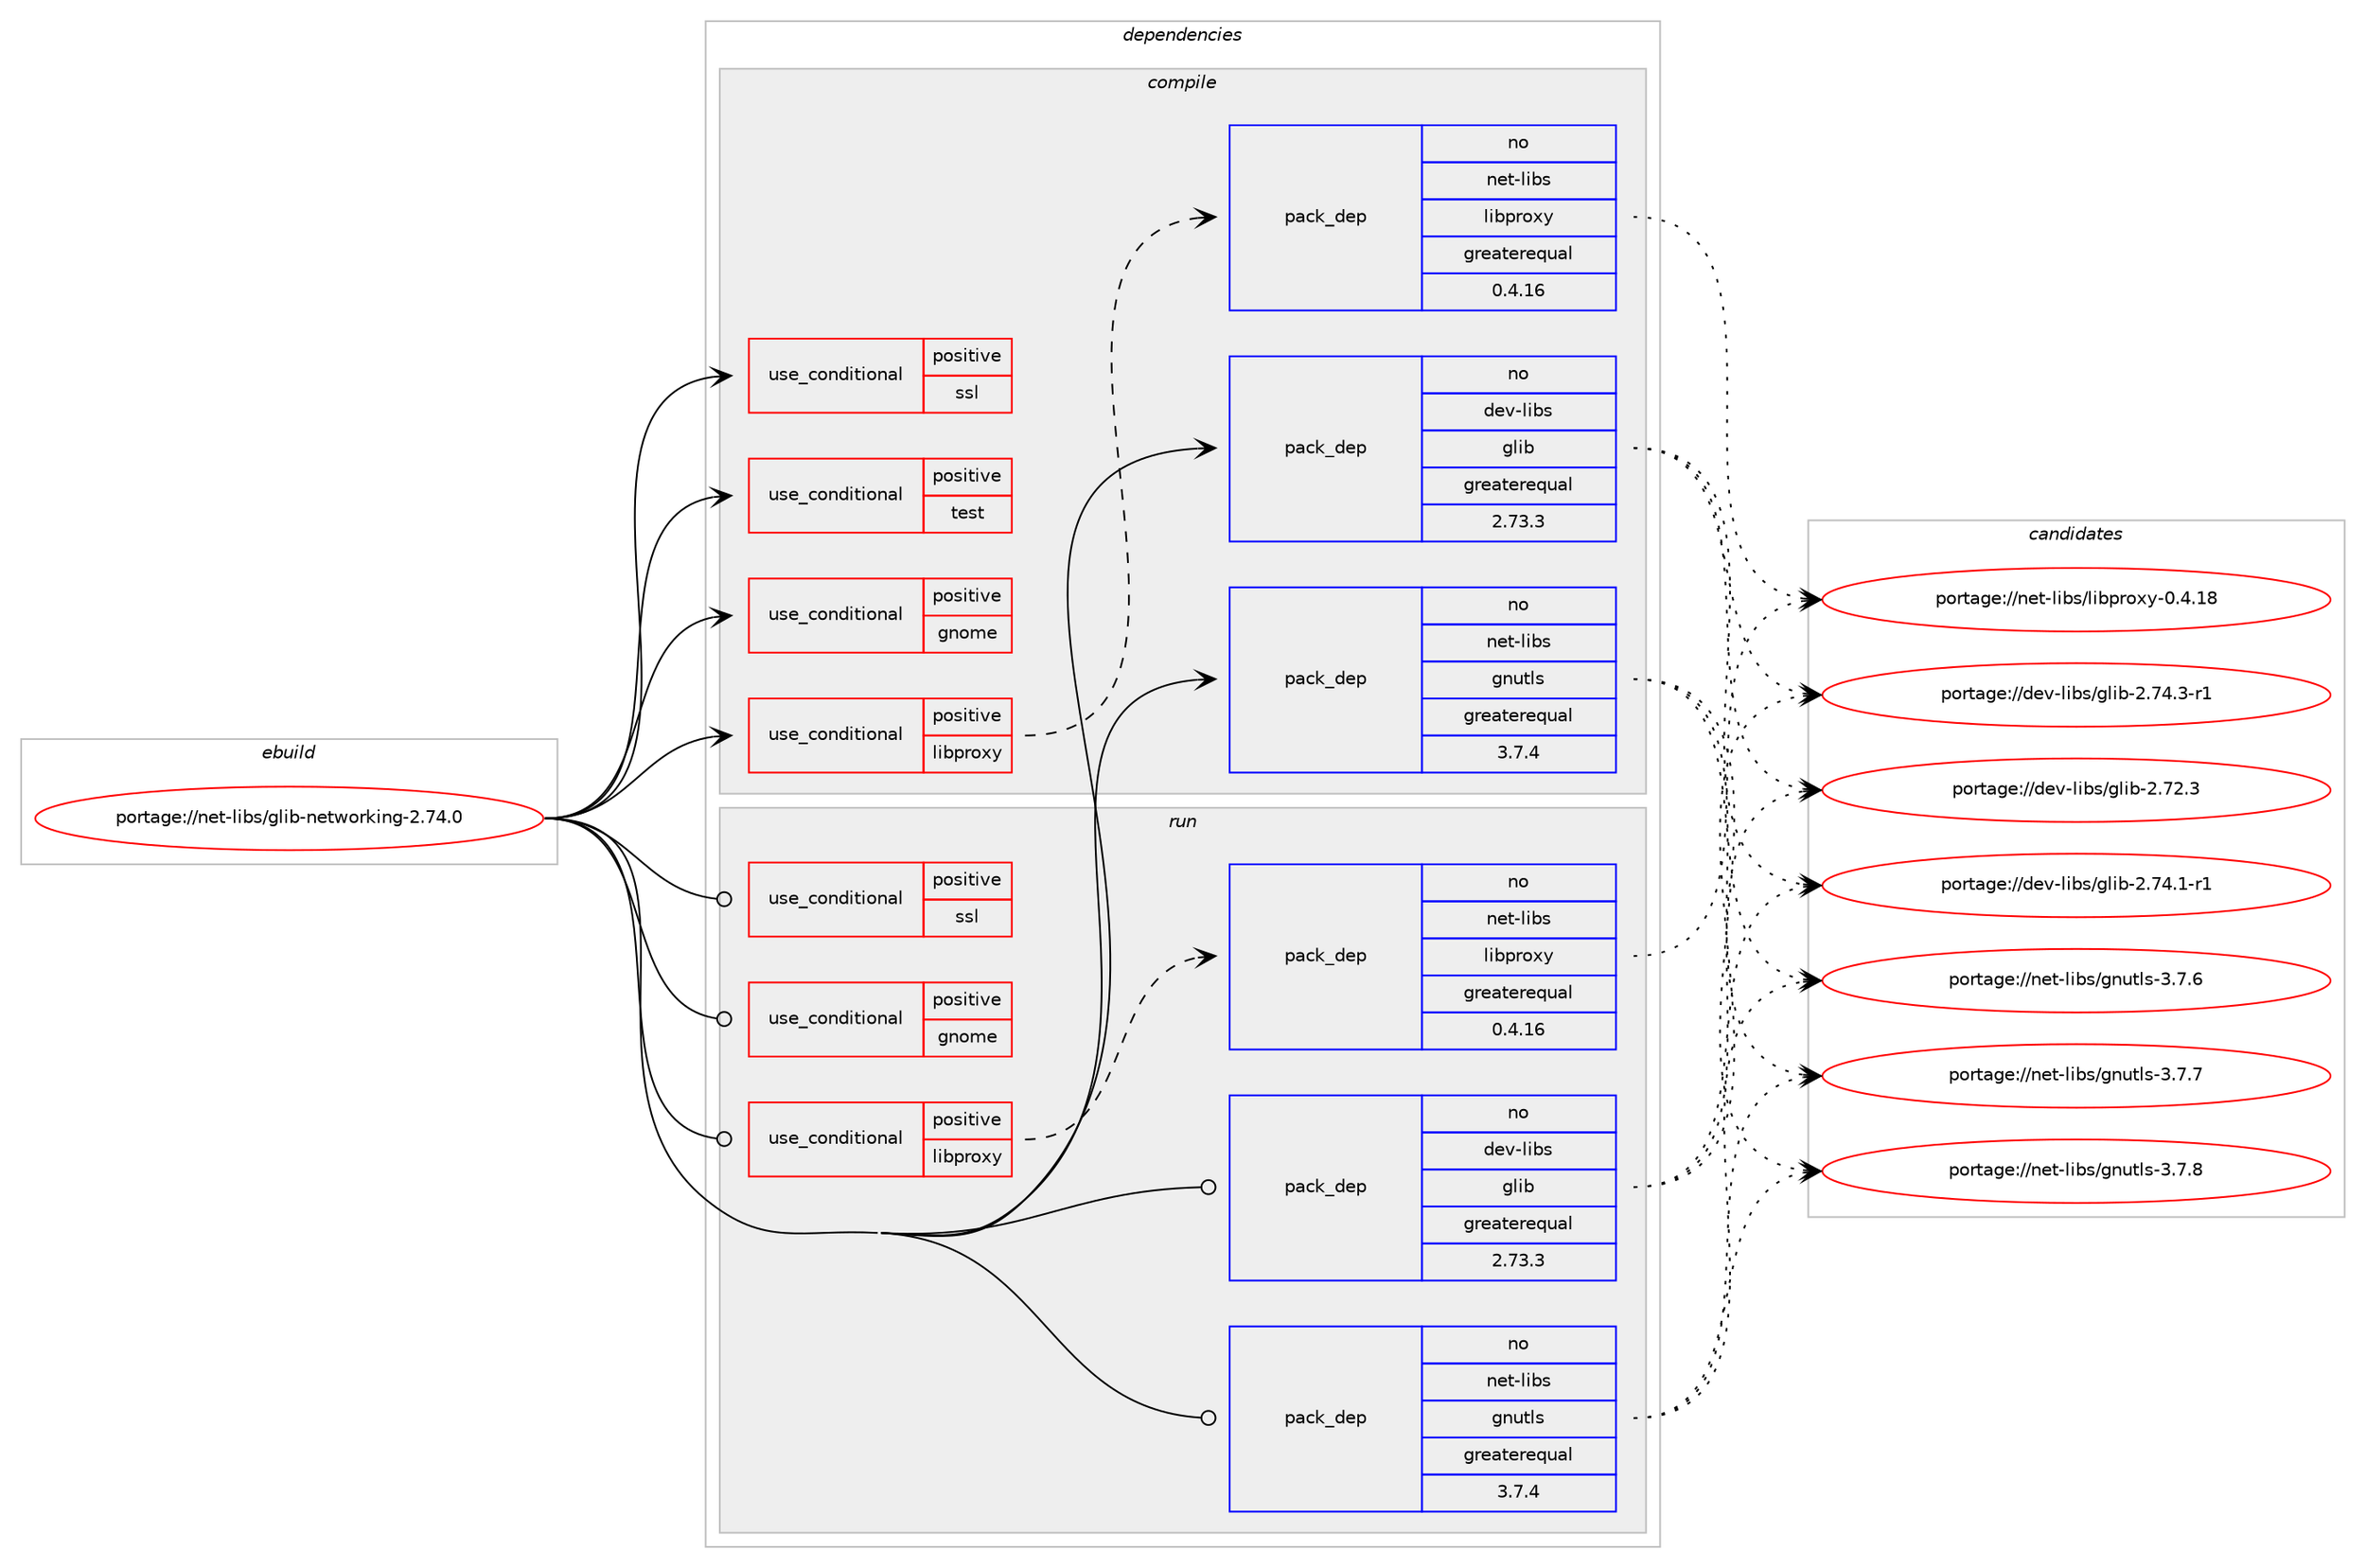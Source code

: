 digraph prolog {

# *************
# Graph options
# *************

newrank=true;
concentrate=true;
compound=true;
graph [rankdir=LR,fontname=Helvetica,fontsize=10,ranksep=1.5];#, ranksep=2.5, nodesep=0.2];
edge  [arrowhead=vee];
node  [fontname=Helvetica,fontsize=10];

# **********
# The ebuild
# **********

subgraph cluster_leftcol {
color=gray;
rank=same;
label=<<i>ebuild</i>>;
id [label="portage://net-libs/glib-networking-2.74.0", color=red, width=4, href="../net-libs/glib-networking-2.74.0.svg"];
}

# ****************
# The dependencies
# ****************

subgraph cluster_midcol {
color=gray;
label=<<i>dependencies</i>>;
subgraph cluster_compile {
fillcolor="#eeeeee";
style=filled;
label=<<i>compile</i>>;
subgraph cond577 {
dependency701 [label=<<TABLE BORDER="0" CELLBORDER="1" CELLSPACING="0" CELLPADDING="4"><TR><TD ROWSPAN="3" CELLPADDING="10">use_conditional</TD></TR><TR><TD>positive</TD></TR><TR><TD>gnome</TD></TR></TABLE>>, shape=none, color=red];
# *** BEGIN UNKNOWN DEPENDENCY TYPE (TODO) ***
# dependency701 -> package_dependency(portage://net-libs/glib-networking-2.74.0,install,no,gnome-base,gsettings-desktop-schemas,none,[,,],[],[])
# *** END UNKNOWN DEPENDENCY TYPE (TODO) ***

}
id:e -> dependency701:w [weight=20,style="solid",arrowhead="vee"];
subgraph cond578 {
dependency702 [label=<<TABLE BORDER="0" CELLBORDER="1" CELLSPACING="0" CELLPADDING="4"><TR><TD ROWSPAN="3" CELLPADDING="10">use_conditional</TD></TR><TR><TD>positive</TD></TR><TR><TD>libproxy</TD></TR></TABLE>>, shape=none, color=red];
subgraph pack108 {
dependency703 [label=<<TABLE BORDER="0" CELLBORDER="1" CELLSPACING="0" CELLPADDING="4" WIDTH="220"><TR><TD ROWSPAN="6" CELLPADDING="30">pack_dep</TD></TR><TR><TD WIDTH="110">no</TD></TR><TR><TD>net-libs</TD></TR><TR><TD>libproxy</TD></TR><TR><TD>greaterequal</TD></TR><TR><TD>0.4.16</TD></TR></TABLE>>, shape=none, color=blue];
}
dependency702:e -> dependency703:w [weight=20,style="dashed",arrowhead="vee"];
}
id:e -> dependency702:w [weight=20,style="solid",arrowhead="vee"];
subgraph cond579 {
dependency704 [label=<<TABLE BORDER="0" CELLBORDER="1" CELLSPACING="0" CELLPADDING="4"><TR><TD ROWSPAN="3" CELLPADDING="10">use_conditional</TD></TR><TR><TD>positive</TD></TR><TR><TD>ssl</TD></TR></TABLE>>, shape=none, color=red];
# *** BEGIN UNKNOWN DEPENDENCY TYPE (TODO) ***
# dependency704 -> package_dependency(portage://net-libs/glib-networking-2.74.0,install,no,app-misc,ca-certificates,none,[,,],[],[])
# *** END UNKNOWN DEPENDENCY TYPE (TODO) ***

}
id:e -> dependency704:w [weight=20,style="solid",arrowhead="vee"];
subgraph cond580 {
dependency705 [label=<<TABLE BORDER="0" CELLBORDER="1" CELLSPACING="0" CELLPADDING="4"><TR><TD ROWSPAN="3" CELLPADDING="10">use_conditional</TD></TR><TR><TD>positive</TD></TR><TR><TD>test</TD></TR></TABLE>>, shape=none, color=red];
# *** BEGIN UNKNOWN DEPENDENCY TYPE (TODO) ***
# dependency705 -> package_dependency(portage://net-libs/glib-networking-2.74.0,install,no,net-libs,gnutls,none,[,,],[],[use(enable(pkcs11),none)])
# *** END UNKNOWN DEPENDENCY TYPE (TODO) ***

}
id:e -> dependency705:w [weight=20,style="solid",arrowhead="vee"];
subgraph pack109 {
dependency706 [label=<<TABLE BORDER="0" CELLBORDER="1" CELLSPACING="0" CELLPADDING="4" WIDTH="220"><TR><TD ROWSPAN="6" CELLPADDING="30">pack_dep</TD></TR><TR><TD WIDTH="110">no</TD></TR><TR><TD>dev-libs</TD></TR><TR><TD>glib</TD></TR><TR><TD>greaterequal</TD></TR><TR><TD>2.73.3</TD></TR></TABLE>>, shape=none, color=blue];
}
id:e -> dependency706:w [weight=20,style="solid",arrowhead="vee"];
subgraph pack110 {
dependency707 [label=<<TABLE BORDER="0" CELLBORDER="1" CELLSPACING="0" CELLPADDING="4" WIDTH="220"><TR><TD ROWSPAN="6" CELLPADDING="30">pack_dep</TD></TR><TR><TD WIDTH="110">no</TD></TR><TR><TD>net-libs</TD></TR><TR><TD>gnutls</TD></TR><TR><TD>greaterequal</TD></TR><TR><TD>3.7.4</TD></TR></TABLE>>, shape=none, color=blue];
}
id:e -> dependency707:w [weight=20,style="solid",arrowhead="vee"];
}
subgraph cluster_compileandrun {
fillcolor="#eeeeee";
style=filled;
label=<<i>compile and run</i>>;
}
subgraph cluster_run {
fillcolor="#eeeeee";
style=filled;
label=<<i>run</i>>;
subgraph cond581 {
dependency708 [label=<<TABLE BORDER="0" CELLBORDER="1" CELLSPACING="0" CELLPADDING="4"><TR><TD ROWSPAN="3" CELLPADDING="10">use_conditional</TD></TR><TR><TD>positive</TD></TR><TR><TD>gnome</TD></TR></TABLE>>, shape=none, color=red];
# *** BEGIN UNKNOWN DEPENDENCY TYPE (TODO) ***
# dependency708 -> package_dependency(portage://net-libs/glib-networking-2.74.0,run,no,gnome-base,gsettings-desktop-schemas,none,[,,],[],[])
# *** END UNKNOWN DEPENDENCY TYPE (TODO) ***

}
id:e -> dependency708:w [weight=20,style="solid",arrowhead="odot"];
subgraph cond582 {
dependency709 [label=<<TABLE BORDER="0" CELLBORDER="1" CELLSPACING="0" CELLPADDING="4"><TR><TD ROWSPAN="3" CELLPADDING="10">use_conditional</TD></TR><TR><TD>positive</TD></TR><TR><TD>libproxy</TD></TR></TABLE>>, shape=none, color=red];
subgraph pack111 {
dependency710 [label=<<TABLE BORDER="0" CELLBORDER="1" CELLSPACING="0" CELLPADDING="4" WIDTH="220"><TR><TD ROWSPAN="6" CELLPADDING="30">pack_dep</TD></TR><TR><TD WIDTH="110">no</TD></TR><TR><TD>net-libs</TD></TR><TR><TD>libproxy</TD></TR><TR><TD>greaterequal</TD></TR><TR><TD>0.4.16</TD></TR></TABLE>>, shape=none, color=blue];
}
dependency709:e -> dependency710:w [weight=20,style="dashed",arrowhead="vee"];
}
id:e -> dependency709:w [weight=20,style="solid",arrowhead="odot"];
subgraph cond583 {
dependency711 [label=<<TABLE BORDER="0" CELLBORDER="1" CELLSPACING="0" CELLPADDING="4"><TR><TD ROWSPAN="3" CELLPADDING="10">use_conditional</TD></TR><TR><TD>positive</TD></TR><TR><TD>ssl</TD></TR></TABLE>>, shape=none, color=red];
# *** BEGIN UNKNOWN DEPENDENCY TYPE (TODO) ***
# dependency711 -> package_dependency(portage://net-libs/glib-networking-2.74.0,run,no,app-misc,ca-certificates,none,[,,],[],[])
# *** END UNKNOWN DEPENDENCY TYPE (TODO) ***

}
id:e -> dependency711:w [weight=20,style="solid",arrowhead="odot"];
subgraph pack112 {
dependency712 [label=<<TABLE BORDER="0" CELLBORDER="1" CELLSPACING="0" CELLPADDING="4" WIDTH="220"><TR><TD ROWSPAN="6" CELLPADDING="30">pack_dep</TD></TR><TR><TD WIDTH="110">no</TD></TR><TR><TD>dev-libs</TD></TR><TR><TD>glib</TD></TR><TR><TD>greaterequal</TD></TR><TR><TD>2.73.3</TD></TR></TABLE>>, shape=none, color=blue];
}
id:e -> dependency712:w [weight=20,style="solid",arrowhead="odot"];
subgraph pack113 {
dependency713 [label=<<TABLE BORDER="0" CELLBORDER="1" CELLSPACING="0" CELLPADDING="4" WIDTH="220"><TR><TD ROWSPAN="6" CELLPADDING="30">pack_dep</TD></TR><TR><TD WIDTH="110">no</TD></TR><TR><TD>net-libs</TD></TR><TR><TD>gnutls</TD></TR><TR><TD>greaterequal</TD></TR><TR><TD>3.7.4</TD></TR></TABLE>>, shape=none, color=blue];
}
id:e -> dependency713:w [weight=20,style="solid",arrowhead="odot"];
}
}

# **************
# The candidates
# **************

subgraph cluster_choices {
rank=same;
color=gray;
label=<<i>candidates</i>>;

subgraph choice108 {
color=black;
nodesep=1;
choice1101011164510810598115471081059811211411112012145484652464956 [label="portage://net-libs/libproxy-0.4.18", color=red, width=4,href="../net-libs/libproxy-0.4.18.svg"];
dependency703:e -> choice1101011164510810598115471081059811211411112012145484652464956:w [style=dotted,weight="100"];
}
subgraph choice109 {
color=black;
nodesep=1;
choice1001011184510810598115471031081059845504655504651 [label="portage://dev-libs/glib-2.72.3", color=red, width=4,href="../dev-libs/glib-2.72.3.svg"];
choice10010111845108105981154710310810598455046555246494511449 [label="portage://dev-libs/glib-2.74.1-r1", color=red, width=4,href="../dev-libs/glib-2.74.1-r1.svg"];
choice10010111845108105981154710310810598455046555246514511449 [label="portage://dev-libs/glib-2.74.3-r1", color=red, width=4,href="../dev-libs/glib-2.74.3-r1.svg"];
dependency706:e -> choice1001011184510810598115471031081059845504655504651:w [style=dotted,weight="100"];
dependency706:e -> choice10010111845108105981154710310810598455046555246494511449:w [style=dotted,weight="100"];
dependency706:e -> choice10010111845108105981154710310810598455046555246514511449:w [style=dotted,weight="100"];
}
subgraph choice110 {
color=black;
nodesep=1;
choice110101116451081059811547103110117116108115455146554654 [label="portage://net-libs/gnutls-3.7.6", color=red, width=4,href="../net-libs/gnutls-3.7.6.svg"];
choice110101116451081059811547103110117116108115455146554655 [label="portage://net-libs/gnutls-3.7.7", color=red, width=4,href="../net-libs/gnutls-3.7.7.svg"];
choice110101116451081059811547103110117116108115455146554656 [label="portage://net-libs/gnutls-3.7.8", color=red, width=4,href="../net-libs/gnutls-3.7.8.svg"];
dependency707:e -> choice110101116451081059811547103110117116108115455146554654:w [style=dotted,weight="100"];
dependency707:e -> choice110101116451081059811547103110117116108115455146554655:w [style=dotted,weight="100"];
dependency707:e -> choice110101116451081059811547103110117116108115455146554656:w [style=dotted,weight="100"];
}
subgraph choice111 {
color=black;
nodesep=1;
choice1101011164510810598115471081059811211411112012145484652464956 [label="portage://net-libs/libproxy-0.4.18", color=red, width=4,href="../net-libs/libproxy-0.4.18.svg"];
dependency710:e -> choice1101011164510810598115471081059811211411112012145484652464956:w [style=dotted,weight="100"];
}
subgraph choice112 {
color=black;
nodesep=1;
choice1001011184510810598115471031081059845504655504651 [label="portage://dev-libs/glib-2.72.3", color=red, width=4,href="../dev-libs/glib-2.72.3.svg"];
choice10010111845108105981154710310810598455046555246494511449 [label="portage://dev-libs/glib-2.74.1-r1", color=red, width=4,href="../dev-libs/glib-2.74.1-r1.svg"];
choice10010111845108105981154710310810598455046555246514511449 [label="portage://dev-libs/glib-2.74.3-r1", color=red, width=4,href="../dev-libs/glib-2.74.3-r1.svg"];
dependency712:e -> choice1001011184510810598115471031081059845504655504651:w [style=dotted,weight="100"];
dependency712:e -> choice10010111845108105981154710310810598455046555246494511449:w [style=dotted,weight="100"];
dependency712:e -> choice10010111845108105981154710310810598455046555246514511449:w [style=dotted,weight="100"];
}
subgraph choice113 {
color=black;
nodesep=1;
choice110101116451081059811547103110117116108115455146554654 [label="portage://net-libs/gnutls-3.7.6", color=red, width=4,href="../net-libs/gnutls-3.7.6.svg"];
choice110101116451081059811547103110117116108115455146554655 [label="portage://net-libs/gnutls-3.7.7", color=red, width=4,href="../net-libs/gnutls-3.7.7.svg"];
choice110101116451081059811547103110117116108115455146554656 [label="portage://net-libs/gnutls-3.7.8", color=red, width=4,href="../net-libs/gnutls-3.7.8.svg"];
dependency713:e -> choice110101116451081059811547103110117116108115455146554654:w [style=dotted,weight="100"];
dependency713:e -> choice110101116451081059811547103110117116108115455146554655:w [style=dotted,weight="100"];
dependency713:e -> choice110101116451081059811547103110117116108115455146554656:w [style=dotted,weight="100"];
}
}

}

